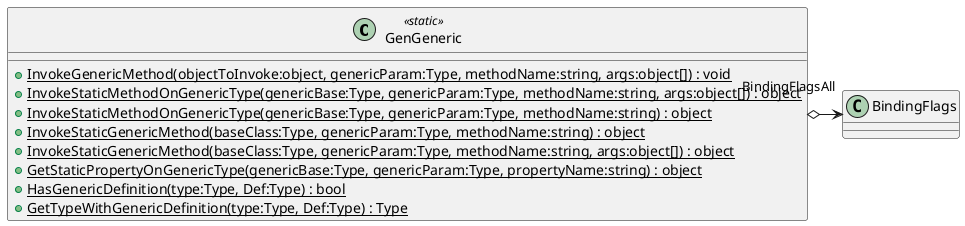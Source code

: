 @startuml
class GenGeneric <<static>> {
    + {static} InvokeGenericMethod(objectToInvoke:object, genericParam:Type, methodName:string, args:object[]) : void
    + {static} InvokeStaticMethodOnGenericType(genericBase:Type, genericParam:Type, methodName:string, args:object[]) : object
    + {static} InvokeStaticMethodOnGenericType(genericBase:Type, genericParam:Type, methodName:string) : object
    + {static} InvokeStaticGenericMethod(baseClass:Type, genericParam:Type, methodName:string) : object
    + {static} InvokeStaticGenericMethod(baseClass:Type, genericParam:Type, methodName:string, args:object[]) : object
    + {static} GetStaticPropertyOnGenericType(genericBase:Type, genericParam:Type, propertyName:string) : object
    + {static} HasGenericDefinition(type:Type, Def:Type) : bool
    + {static} GetTypeWithGenericDefinition(type:Type, Def:Type) : Type
}
GenGeneric o-> "BindingFlagsAll" BindingFlags
@enduml
